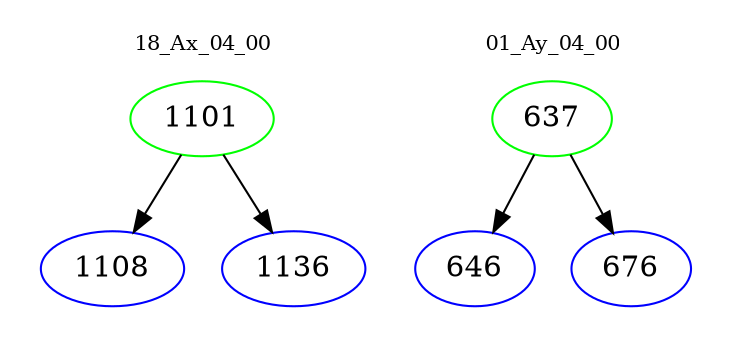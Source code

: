 digraph{
subgraph cluster_0 {
color = white
label = "18_Ax_04_00";
fontsize=10;
T0_1101 [label="1101", color="green"]
T0_1101 -> T0_1108 [color="black"]
T0_1108 [label="1108", color="blue"]
T0_1101 -> T0_1136 [color="black"]
T0_1136 [label="1136", color="blue"]
}
subgraph cluster_1 {
color = white
label = "01_Ay_04_00";
fontsize=10;
T1_637 [label="637", color="green"]
T1_637 -> T1_646 [color="black"]
T1_646 [label="646", color="blue"]
T1_637 -> T1_676 [color="black"]
T1_676 [label="676", color="blue"]
}
}
